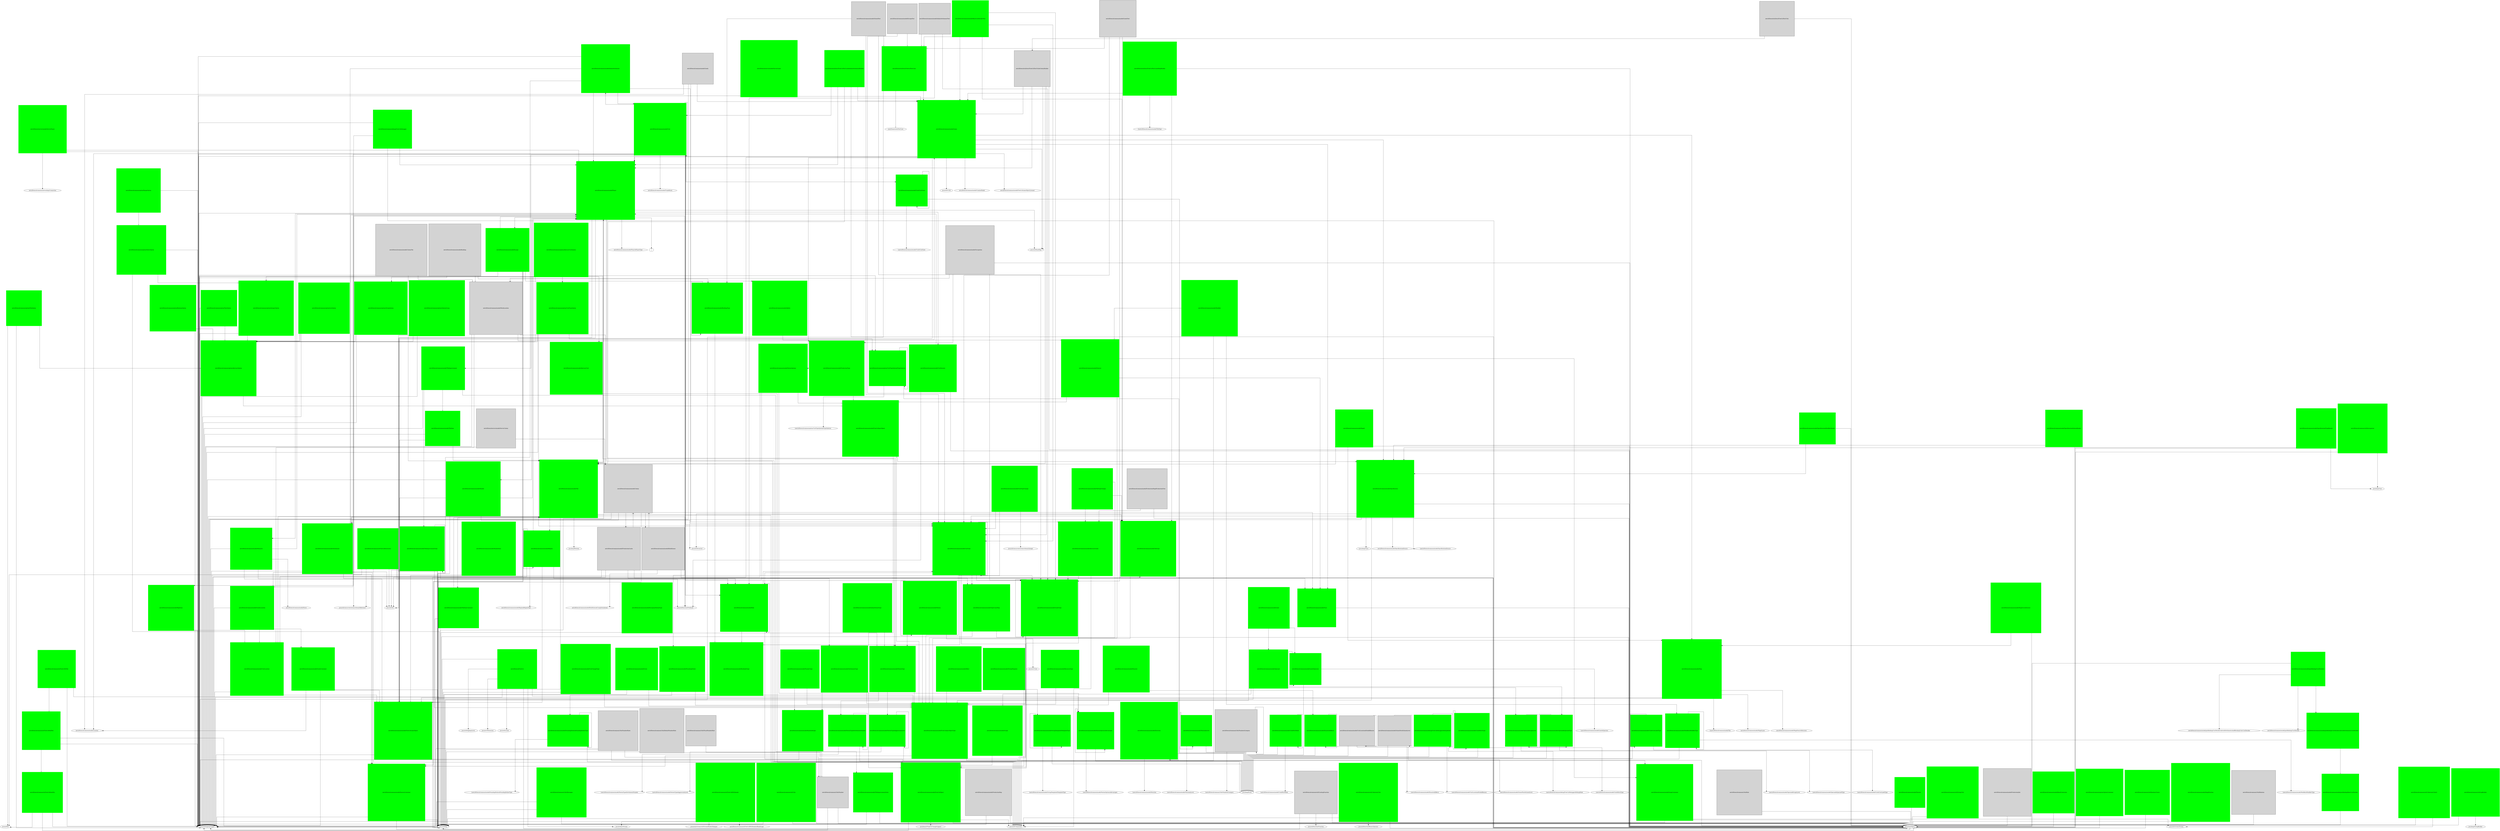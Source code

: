digraph ClassDiagram{ 
graph [splines=ortho, width =0.1, height=0.1]

 "net/sf/freecol/common/model/TypeCountMap" -> "java/lang/Object"[arrowhead = onormal];
"net/sf/freecol/common/model/IndianSettlement" -> "net/sf/freecol/common/model/Settlement"[arrowhead = onormal];
"net/sf/freecol/util/test/FreeColTestUtils$ColonyBuilder" -> "java/lang/Object"[arrowhead = onormal];
"net/sf/freecol/common/model/Building" -> "net/sf/freecol/common/model/WorkLocation"[arrowhead = onormal];
"net/sf/freecol/common/model/FreeColGameObject" -> "net/sf/freecol/common/model/FreeColObject"[arrowhead = onormal];
"net/sf/freecol/common/util/CollectionUtils" -> "java/lang/Object"[arrowhead = onormal];
"net/sf/freecol/common/i18n/Messages" -> "java/lang/Object"[arrowhead = onormal];
"net/sf/freecol/common/i18n/Rule" -> "java/lang/Object"[arrowhead = onormal];
"net/sf/freecol/common/model/Direction" -> "java/lang/Enum"[arrowhead = onormal];
"net/sf/freecol/common/io/FreeColModFile" -> "net/sf/freecol/common/io/FreeColDataFile"[arrowhead = onormal];
"net/sf/freecol/common/model/NationOptions$Advantages" -> "java/lang/Enum"[arrowhead = onormal];
"net/sf/freecol/common/model/TileImprovementStyle" -> "java/lang/Object"[arrowhead = onormal];
"net/sf/freecol/common/model/WorkLocation" -> "net/sf/freecol/common/model/UnitLocation"[arrowhead = onormal];
"net/sf/freecol/common/model/Game" -> "net/sf/freecol/common/model/FreeColGameObject"[arrowhead = onormal];
"net/sf/freecol/common/option/FileOption" -> "net/sf/freecol/common/option/AbstractOption"[arrowhead = onormal];
"net/sf/freecol/common/model/Map$CircleIterator" -> "java/lang/Object"[arrowhead = onormal];
"net/sf/freecol/common/model/MarketData" -> "net/sf/freecol/common/model/FreeColGameObject"[arrowhead = onormal];
"net/sf/freecol/common/model/UnitTypeChange" -> "net/sf/freecol/common/model/FreeColSpecObjectType"[arrowhead = onormal];
"net/sf/freecol/common/option/IntegerOption" -> "net/sf/freecol/common/option/AbstractOption"[arrowhead = onormal];
"net/sf/freecol/common/model/Ability" -> "net/sf/freecol/common/model/Feature"[arrowhead = onormal];
"net/sf/freecol/common/model/pathfinding/CostDeciders" -> "java/lang/Object"[arrowhead = onormal];
"net/sf/freecol/common/model/Tension$Level" -> "java/lang/Enum"[arrowhead = onormal];
"net/sf/freecol/common/model/Scope" -> "net/sf/freecol/common/model/FreeColObject"[arrowhead = onormal];
"net/sf/freecol/common/model/Map" -> "net/sf/freecol/common/model/FreeColGameObject"[arrowhead = onormal];
"net/sf/freecol/common/model/FoundingFather" -> "net/sf/freecol/common/model/FreeColSpecObjectType"[arrowhead = onormal];
"net/sf/freecol/common/model/AbstractUnit" -> "net/sf/freecol/common/model/FreeColObject"[arrowhead = onormal];
"net/sf/freecol/common/model/ProductionMap" -> "java/lang/Object"[arrowhead = onormal];
"net/sf/freecol/common/model/Specification$ModifierReader" -> "java/lang/Object"[arrowhead = onormal];
"net/sf/freecol/common/model/TileItemContainer" -> "net/sf/freecol/common/model/FreeColGameObject"[arrowhead = onormal];
"net/sf/freecol/common/option/RangeOption" -> "net/sf/freecol/common/option/SelectOption"[arrowhead = onormal];
"net/sf/freecol/common/model/ProductionMap$ProductionTree" -> "java/lang/Object"[arrowhead = onormal];
"net/sf/freecol/common/model/Tension" -> "java/lang/Object"[arrowhead = onormal];
"net/sf/freecol/common/option/AbstractOption" -> "net/sf/freecol/common/model/FreeColSpecObject"[arrowhead = onormal];
"net/sf/freecol/common/option/AbstractUnitOption" -> "net/sf/freecol/common/option/AbstractOption"[arrowhead = onormal];
"net/sf/freecol/common/util/Introspector" -> "java/lang/Object"[arrowhead = onormal];
"net/sf/freecol/common/model/Event" -> "net/sf/freecol/common/model/FreeColSpecObjectType"[arrowhead = onormal];
"net/sf/freecol/common/model/Specification$TypeReader" -> "java/lang/Object"[arrowhead = onormal];
"net/sf/freecol/common/i18n/Number$Category" -> "java/lang/Enum"[arrowhead = onormal];
"net/sf/freecol/common/i18n/NumberRules" -> "java/lang/Object"[arrowhead = onormal];
"net/sf/freecol/common/model/ScopeContainer" -> "java/lang/Object"[arrowhead = onormal];
"net/sf/freecol/common/model/AbstractGoods" -> "net/sf/freecol/common/model/FreeColObject"[arrowhead = onormal];
"net/sf/freecol/common/model/Feature" -> "net/sf/freecol/common/model/FreeColSpecObject"[arrowhead = onormal];
"net/sf/freecol/common/model/TileImprovementType" -> "net/sf/freecol/common/model/FreeColSpecObjectType"[arrowhead = onormal];
"net/sf/freecol/common/util/StringUtils" -> "java/lang/Object"[arrowhead = onormal];
"net/sf/freecol/common/model/pathfinding/BaseCostDecider" -> "java/lang/Object"[arrowhead = onormal];
"net/sf/freecol/common/util/Utils" -> "java/lang/Object"[arrowhead = onormal];
"net/sf/freecol/common/model/IndianNationType" -> "net/sf/freecol/common/model/NationType"[arrowhead = onormal];
"net/sf/freecol/common/model/Unit$PortMode" -> "java/lang/Enum"[arrowhead = onormal];
"net/sf/freecol/common/model/ProductionInfo" -> "java/lang/Object"[arrowhead = onormal];
"net/sf/freecol/common/model/Disaster" -> "net/sf/freecol/common/model/FreeColSpecObjectType"[arrowhead = onormal];
"net/sf/freecol/common/option/ListOption" -> "net/sf/freecol/common/option/AbstractOption"[arrowhead = onormal];
"net/sf/freecol/common/model/NationType$SettlementNumber" -> "java/lang/Enum"[arrowhead = onormal];
"net/sf/freecol/common/model/BaseCostDeciderTest" -> "net/sf/freecol/util/test/FreeColTestCase"[arrowhead = onormal];
"net/sf/freecol/common/model/NationOptions" -> "net/sf/freecol/common/model/FreeColSpecObject"[arrowhead = onormal];
"net/sf/freecol/common/model/UnitChangeType" -> "net/sf/freecol/common/model/FreeColSpecObjectType"[arrowhead = onormal];
"net/sf/freecol/common/model/HighSeas" -> "net/sf/freecol/common/model/UnitLocation"[arrowhead = onormal];
"net/sf/freecol/common/model/GoodsType" -> "net/sf/freecol/common/model/FreeColSpecObjectType"[arrowhead = onormal];
"net/sf/freecol/common/model/Effect" -> "net/sf/freecol/common/model/FreeColSpecObjectType"[arrowhead = onormal];
"net/sf/freecol/common/model/ColonyTile" -> "net/sf/freecol/common/model/WorkLocation"[arrowhead = onormal];
"net/sf/freecol/util/test/FreeColTestCase$IndianSettlementBuilder" -> "java/lang/Object"[arrowhead = onormal];
"net/sf/freecol/common/option/TextOption" -> "net/sf/freecol/common/option/AbstractOption"[arrowhead = onormal];
"net/sf/freecol/common/util/CachingFunction" -> "java/lang/Object"[arrowhead = onormal];
"net/sf/freecol/common/model/StringTemplate" -> "net/sf/freecol/common/model/FreeColObject"[arrowhead = onormal];
"net/sf/freecol/common/model/Nation" -> "net/sf/freecol/common/model/FreeColSpecObjectType"[arrowhead = onormal];
"net/sf/freecol/common/model/EuropeanNationType" -> "net/sf/freecol/common/model/NationType"[arrowhead = onormal];
"net/sf/freecol/common/model/BuildingType" -> "net/sf/freecol/common/model/BuildableType"[arrowhead = onormal];
"net/sf/freecol/common/model/FreeColSpecObject" -> "net/sf/freecol/common/model/FreeColObject"[arrowhead = onormal];
"net/sf/freecol/common/model/ResourceType" -> "net/sf/freecol/common/model/FreeColSpecObjectType"[arrowhead = onormal];
"net/sf/freecol/common/model/FreeColSpecObjectType" -> "net/sf/freecol/common/model/FreeColSpecObject"[arrowhead = onormal];
"net/sf/freecol/common/model/Disaster$Effects" -> "java/lang/Enum"[arrowhead = onormal];
"net/sf/freecol/common/model/Specification$OptionReader" -> "java/lang/Object"[arrowhead = onormal];
"net/sf/freecol/util/test/FreeColTestUtils" -> "java/lang/Object"[arrowhead = onormal];
"net/sf/freecol/common/debug/FreeColDebugger" -> "java/lang/Object"[arrowhead = onormal];
"net/sf/freecol/common/model/Operand" -> "net/sf/freecol/common/model/Scope"[arrowhead = onormal];
"net/sf/freecol/common/model/FoundingFather$FoundingFatherType" -> "java/lang/Enum"[arrowhead = onormal];
"net/sf/freecol/common/model/Europe" -> "net/sf/freecol/common/model/UnitLocation"[arrowhead = onormal];
"net/sf/freecol/common/model/Player" -> "net/sf/freecol/common/model/FreeColGameObject"[arrowhead = onormal];
"net/sf/freecol/common/model/GoodsContainer" -> "net/sf/freecol/common/model/FreeColGameObject"[arrowhead = onormal];
"net/sf/freecol/common/model/BaseProduction" -> "java/lang/Object"[arrowhead = onormal];
"net/sf/freecol/server/model/ServerPlayer" -> "net/sf/freecol/common/model/Player"[arrowhead = onormal];
"net/sf/freecol/common/option/OptionGroup" -> "net/sf/freecol/common/option/AbstractOption"[arrowhead = onormal];
"net/sf/freecol/common/io/FreeColTcFile" -> "net/sf/freecol/common/io/FreeColModFile"[arrowhead = onormal];
"net/sf/freecol/common/model/Modifier" -> "net/sf/freecol/common/model/Feature"[arrowhead = onormal];
"net/sf/freecol/common/model/Region" -> "net/sf/freecol/common/model/FreeColGameObject"[arrowhead = onormal];
"net/sf/freecol/common/model/Goods" -> "net/sf/freecol/common/model/AbstractGoods"[arrowhead = onormal];
"net/sf/freecol/common/option/StringOption" -> "net/sf/freecol/common/option/AbstractOption"[arrowhead = onormal];
"net/sf/freecol/common/util/LogBuilder" -> "java/lang/Object"[arrowhead = onormal];
"net/sf/freecol/common/model/Specification" -> "java/lang/Object"[arrowhead = onormal];
"net/sf/freecol/common/model/Occupation" -> "java/lang/Object"[arrowhead = onormal];
"net/sf/freecol/common/model/Role" -> "net/sf/freecol/common/model/BuildableType"[arrowhead = onormal];
"net/sf/freecol/common/model/TileItem" -> "net/sf/freecol/common/model/FreeColGameObject"[arrowhead = onormal];
"net/sf/freecol/common/model/Colony" -> "net/sf/freecol/common/model/Settlement"[arrowhead = onormal];
"net/sf/freecol/common/model/Unit" -> "net/sf/freecol/common/model/GoodsLocation"[arrowhead = onormal];
"net/sf/freecol/common/option/OptionContainer" -> "java/lang/Object"[arrowhead = onormal];
"net/sf/freecol/common/model/RandomRange" -> "java/lang/Object"[arrowhead = onormal];
"net/sf/freecol/common/option/UnitTypeOption" -> "net/sf/freecol/common/option/AbstractOption"[arrowhead = onormal];
"net/sf/freecol/common/model/StringTemplate$TemplateType" -> "java/lang/Enum"[arrowhead = onormal];
"net/sf/freecol/common/model/Operand$ScopeLevel" -> "java/lang/Enum"[arrowhead = onormal];
"net/sf/freecol/common/model/NationType$AggressionLevel" -> "java/lang/Enum"[arrowhead = onormal];
"net/sf/freecol/common/model/EuropeTest" -> "net/sf/freecol/util/test/FreeColTestCase"[arrowhead = onormal];
"net/sf/freecol/util/test/FreeColTestCase" -> "junit/framework/TestCase"[arrowhead = onormal];
"net/sf/freecol/common/model/Turn" -> "java/lang/Object"[arrowhead = onormal];
"net/sf/freecol/common/model/SchoolTest" -> "net/sf/freecol/util/test/FreeColTestCase"[arrowhead = onormal];
"net/sf/freecol/common/model/TileImprovement" -> "net/sf/freecol/common/model/TileItem"[arrowhead = onormal];
"net/sf/freecol/common/model/SettlementType" -> "net/sf/freecol/common/model/FreeColSpecObjectType"[arrowhead = onormal];
"net/sf/freecol/common/model/Operand$OperandType" -> "java/lang/Enum"[arrowhead = onormal];
"net/sf/freecol/common/model/Market" -> "net/sf/freecol/common/model/FreeColGameObject"[arrowhead = onormal];
"net/sf/freecol/common/model/TileType" -> "net/sf/freecol/common/model/FreeColSpecObjectType"[arrowhead = onormal];
"net/sf/freecol/common/model/Limit" -> "net/sf/freecol/common/model/FreeColSpecObjectType"[arrowhead = onormal];
"net/sf/freecol/common/model/UnitType" -> "net/sf/freecol/common/model/BuildableType"[arrowhead = onormal];
"net/sf/freecol/common/io/FreeColDataFile" -> "java/lang/Object"[arrowhead = onormal];
"net/sf/freecol/server/model/ServerColony" -> "net/sf/freecol/common/model/Colony"[arrowhead = onormal];
"net/sf/freecol/common/model/BuildQueue" -> "java/lang/Object"[arrowhead = onormal];
"net/sf/freecol/common/option/BooleanOption" -> "net/sf/freecol/common/option/AbstractOption"[arrowhead = onormal];
"net/sf/freecol/common/i18n/DefaultNumberRule" -> "net/sf/freecol/common/i18n/Number"[arrowhead = onormal];
"net/sf/freecol/common/util/RandomChoice" -> "java/lang/Object"[arrowhead = onormal];
"net/sf/freecol/common/model/UnitLocation$NoAddReason" -> "java/lang/Enum"[arrowhead = onormal];
"net/sf/freecol/common/model/ProductionType" -> "net/sf/freecol/common/model/FreeColSpecObject"[arrowhead = onormal];
"net/sf/freecol/common/model/Settlement" -> "net/sf/freecol/common/model/GoodsLocation"[arrowhead = onormal];
"net/sf/freecol/common/option/SelectOption" -> "net/sf/freecol/common/option/IntegerOption"[arrowhead = onormal];
"net/sf/freecol/common/model/Modifier$ModifierType" -> "java/lang/Enum"[arrowhead = onormal];
"net/sf/freecol/common/model/BuildableType" -> "net/sf/freecol/common/model/FreeColSpecObjectType"[arrowhead = onormal];
"net/sf/freecol/common/model/IndianSettlementTest" -> "net/sf/freecol/util/test/FreeColTestCase"[arrowhead = onormal];
"net/sf/freecol/server/model/ServerGame" -> "net/sf/freecol/common/model/Game"[arrowhead = onormal];
"net/sf/freecol/FreeCol" -> "java/lang/Object"[arrowhead = onormal];
"net/sf/freecol/common/model/Tile" -> "net/sf/freecol/common/model/UnitLocation"[arrowhead = onormal];
"net/sf/freecol/common/model/UnitLocation" -> "net/sf/freecol/common/model/FreeColGameObject"[arrowhead = onormal];
"net/sf/freecol/common/model/Map$Position" -> "java/lang/Object"[arrowhead = onormal];
"net/sf/freecol/common/model/FeatureContainer" -> "java/lang/Object"[arrowhead = onormal];
"net/sf/freecol/common/model/GoodsLocation" -> "net/sf/freecol/common/model/UnitLocation"[arrowhead = onormal];
"net/sf/freecol/common/option/UnitTypeOption$TypeSelector" -> "java/lang/Enum"[arrowhead = onormal];
"net/sf/freecol/common/model/FreeColObject" -> "java/lang/Object"[arrowhead = onormal];
"net/sf/freecol/common/model/SchoolTest$SchoolLevel" -> "java/lang/Enum"[arrowhead = onormal];
"net/sf/freecol/common/io/FreeColDirectories" -> "java/lang/Object"[arrowhead = onormal];
"net/sf/freecol/common/i18n/Relation" -> "java/lang/Object"[arrowhead = onormal];
"net/sf/freecol/common/model/Monarch" -> "net/sf/freecol/common/model/FreeColGameObject"[arrowhead = onormal];
"net/sf/freecol/common/model/pathfinding/CostDeciders$AvoidSettlementsCostDecider" -> "net/sf/freecol/common/model/pathfinding/BaseCostDecider"[arrowhead = onormal];
"net/sf/freecol/common/model/PlunderType" -> "net/sf/freecol/common/model/FreeColSpecObjectType"[arrowhead = onormal];
"net/sf/freecol/common/model/UnitIterator" -> "java/lang/Object"[arrowhead = onormal];
"net/sf/freecol/common/i18n/Number" -> "java/lang/Object"[arrowhead = onormal];
"net/sf/freecol/util/test/FreeColTestCase$MapBuilder" -> "java/lang/Object"[arrowhead = onormal];
"net/sf/freecol/common/i18n/PluralNumberRule" -> "net/sf/freecol/common/i18n/Number"[arrowhead = onormal];
"net/sf/freecol/common/model/TileTypeChange" -> "net/sf/freecol/common/model/FreeColSpecObjectType"[arrowhead = onormal];
"net/sf/freecol/common/model/Unit$UnitState" -> "java/lang/Enum"[arrowhead = onormal];
"net/sf/freecol/common/debug/FreeColDebugger$DebugMode" -> "java/lang/Enum"[arrowhead = onormal];
"net/sf/freecol/common/model/Unit$MoveType" -> "java/lang/Enum"[arrowhead = onormal];
"net/sf/freecol/common/model/Unit$UnitLabelType" -> "java/lang/Enum"[arrowhead = onormal];
"net/sf/freecol/common/model/NationType" -> "net/sf/freecol/common/model/FreeColSpecObjectType"[arrowhead = onormal];
"net/sf/freecol/common/model/Map$1" -> "java/lang/Object"[arrowhead = onormal];
"net/sf/freecol/common/model/ProductionCache" -> "java/lang/Object"[arrowhead = onormal];
"net/sf/freecol/common/model/GoodsTest" -> "net/sf/freecol/util/test/FreeColTestCase"[arrowhead = onormal];
"net/sf/freecol/common/io/FreeColXMLReader" -> "javax/xml/stream/util/StreamReaderDelegate"[arrowhead = onormal];
"net/sf/freecol/common/util/CollectionUtils$2" -> "java/lang/Object"[arrowhead = onormal];
"net/sf/freecol/common/model/Limit$Operator" -> "java/lang/Enum"[arrowhead = onormal];
"net/sf/freecol/common/model/TypeCountMap" -> "java/util/Map"[arrowhead = diamond];
"net/sf/freecol/common/model/IndianSettlement" -> "java/util/logging/Logger"[arrowhead = diamond];
"net/sf/freecol/common/model/IndianSettlement" -> "net/sf/freecol/common/model/UnitType"[arrowhead = diamond];
"net/sf/freecol/common/model/IndianSettlement" -> "java/util/Map"[arrowhead = diamond];
"net/sf/freecol/common/model/IndianSettlement" -> "net/sf/freecol/common/model/Unit"[arrowhead = diamond];
"net/sf/freecol/common/model/IndianSettlement" -> "net/sf/freecol/common/model/Player"[arrowhead = diamond];
"net/sf/freecol/util/test/FreeColTestUtils$ColonyBuilder" -> "net/sf/freecol/common/model/UnitType"[arrowhead = diamond];
"net/sf/freecol/util/test/FreeColTestUtils$ColonyBuilder" -> "net/sf/freecol/common/model/Game"[arrowhead = diamond];
"net/sf/freecol/util/test/FreeColTestUtils$ColonyBuilder" -> "java/util/HashMap"[arrowhead = diamond];
"net/sf/freecol/util/test/FreeColTestUtils$ColonyBuilder" -> "net/sf/freecol/common/model/Player"[arrowhead = diamond];
"net/sf/freecol/util/test/FreeColTestUtils$ColonyBuilder" -> "net/sf/freecol/common/model/Tile"[arrowhead = diamond];
"net/sf/freecol/common/model/Building" -> "java/util/logging/Logger"[arrowhead = diamond];
"net/sf/freecol/common/model/Building" -> "net/sf/freecol/common/model/BuildingType"[arrowhead = diamond];
"net/sf/freecol/common/model/FreeColGameObject" -> "java/util/logging/Logger"[arrowhead = diamond];
"net/sf/freecol/common/model/FreeColGameObject" -> "net/sf/freecol/common/model/Game"[arrowhead = diamond];
"net/sf/freecol/common/util/CollectionUtils" -> "java/util/function/BinaryOperator"[arrowhead = diamond];
"net/sf/freecol/common/util/CollectionUtils" -> "java/util/Comparator"[arrowhead = diamond];
"net/sf/freecol/common/i18n/Messages" -> "java/util/logging/Logger"[arrowhead = diamond];
"net/sf/freecol/common/i18n/Messages" -> "java/util/Map"[arrowhead = diamond];
"net/sf/freecol/common/model/Direction" -> "net/sf/freecol/common/model/Direction"[arrowhead = diamond];
"net/sf/freecol/common/model/Direction" -> "Lnet/sf/freecol/common/model/Direction"[arrowhead = diamond];
"net/sf/freecol/common/io/FreeColModFile" -> "java/util/logging/Logger"[arrowhead = diamond];
"net/sf/freecol/common/io/FreeColModFile" -> "java/util/Map"[arrowhead = diamond];
"net/sf/freecol/common/model/NationOptions$Advantages" -> "net/sf/freecol/common/model/NationOptions$Advantages"[arrowhead = diamond];
"net/sf/freecol/common/model/NationOptions$Advantages" -> "Lnet/sf/freecol/common/model/NationOptions$Advantages"[arrowhead = diamond];
"net/sf/freecol/common/model/TileImprovementStyle" -> "java/util/Map"[arrowhead = diamond];
"net/sf/freecol/common/model/WorkLocation" -> "java/util/logging/Logger"[arrowhead = diamond];
"net/sf/freecol/common/model/WorkLocation" -> "net/sf/freecol/common/model/Colony"[arrowhead = diamond];
"net/sf/freecol/common/model/WorkLocation" -> "net/sf/freecol/common/model/ProductionType"[arrowhead = diamond];
"net/sf/freecol/common/model/Game" -> "java/util/logging/Logger"[arrowhead = diamond];
"net/sf/freecol/common/model/Game" -> "java/util/Map"[arrowhead = diamond];
"net/sf/freecol/common/model/Game" -> "net/sf/freecol/common/model/Specification"[arrowhead = diamond];
"net/sf/freecol/common/model/Game" -> "java/util/UUID"[arrowhead = diamond];
"net/sf/freecol/common/model/Game" -> "net/sf/freecol/common/model/Player"[arrowhead = diamond];
"net/sf/freecol/common/model/Game" -> "net/sf/freecol/common/model/Map"[arrowhead = diamond];
"net/sf/freecol/common/model/Game" -> "net/sf/freecol/common/model/NationOptions"[arrowhead = diamond];
"net/sf/freecol/common/model/Game" -> "net/sf/freecol/common/model/Turn"[arrowhead = diamond];
"net/sf/freecol/common/model/Game" -> "java/util/HashMap"[arrowhead = diamond];
"net/sf/freecol/common/model/Game" -> "net/sf/freecol/common/model/CombatModel"[arrowhead = diamond];
"net/sf/freecol/common/model/Game" -> "net/sf/freecol/common/model/FreeColGameObjectListener"[arrowhead = diamond];
"net/sf/freecol/common/option/FileOption" -> "java/util/logging/Logger"[arrowhead = diamond];
"net/sf/freecol/common/option/FileOption" -> "java/io/File"[arrowhead = diamond];
"net/sf/freecol/common/model/Map$CircleIterator" -> "net/sf/freecol/common/model/Map"[arrowhead = diamond];
"net/sf/freecol/common/model/MarketData" -> "java/util/logging/Logger"[arrowhead = diamond];
"net/sf/freecol/common/model/MarketData" -> "net/sf/freecol/common/model/GoodsType"[arrowhead = diamond];
"net/sf/freecol/common/model/UnitTypeChange" -> "net/sf/freecol/common/model/UnitType"[arrowhead = diamond];
"net/sf/freecol/common/model/UnitTypeChange" -> "java/util/concurrent/atomic/AtomicInteger"[arrowhead = diamond];
"net/sf/freecol/common/option/IntegerOption" -> "java/util/logging/Logger"[arrowhead = diamond];
"net/sf/freecol/common/model/pathfinding/CostDeciders" -> "net/sf/freecol/common/model/pathfinding/CostDecider"[arrowhead = diamond];
"net/sf/freecol/common/model/pathfinding/CostDeciders" -> "net/sf/freecol/common/model/pathfinding/CostDeciders$AvoidSettlementsCostDecider"[arrowhead = diamond];
"net/sf/freecol/common/model/pathfinding/CostDeciders" -> "net/sf/freecol/common/model/pathfinding/CostDeciders$AvoidSettlementsAndBlockingUnitsCostDecider"[arrowhead = diamond];
"net/sf/freecol/common/model/Tension$Level" -> "net/sf/freecol/common/model/Tension$Level"[arrowhead = diamond];
"net/sf/freecol/common/model/Tension$Level" -> "Lnet/sf/freecol/common/model/Tension$Level"[arrowhead = diamond];
"net/sf/freecol/common/model/Map" -> "java/util/logging/Logger"[arrowhead = diamond];
"net/sf/freecol/common/model/Map" -> "[Lnet/sf/freecol/common/model/Tile"[arrowhead = diamond];
"net/sf/freecol/common/model/Map" -> "net/sf/freecol/common/model/Map$Layer"[arrowhead = diamond];
"net/sf/freecol/common/model/Map" -> "net/sf/freecol/common/model/Map$SearchHeuristic"[arrowhead = diamond];
"net/sf/freecol/common/model/FoundingFather" -> "net/sf/freecol/common/model/FoundingFather$FoundingFatherType"[arrowhead = diamond];
"net/sf/freecol/common/model/ProductionMap" -> "java/util/Map"[arrowhead = diamond];
"net/sf/freecol/common/model/Specification$ModifierReader" -> "net/sf/freecol/common/model/Specification"[arrowhead = diamond];
"net/sf/freecol/common/model/TileItemContainer" -> "java/util/logging/Logger"[arrowhead = diamond];
"net/sf/freecol/common/model/TileItemContainer" -> "net/sf/freecol/common/model/Tile"[arrowhead = diamond];
"net/sf/freecol/common/option/RangeOption" -> "java/util/logging/Logger"[arrowhead = diamond];
"net/sf/freecol/common/model/ProductionMap$ProductionTree" -> "net/sf/freecol/common/model/AbstractGoods"[arrowhead = diamond];
"net/sf/freecol/common/option/AbstractOption" -> "java/util/logging/Logger"[arrowhead = diamond];
"net/sf/freecol/common/option/AbstractUnitOption" -> "java/util/logging/Logger"[arrowhead = diamond];
"net/sf/freecol/common/option/AbstractUnitOption" -> "net/sf/freecol/common/option/UnitTypeOption$TypeSelector"[arrowhead = diamond];
"net/sf/freecol/common/option/AbstractUnitOption" -> "net/sf/freecol/common/model/AbstractUnit"[arrowhead = diamond];
"net/sf/freecol/common/option/AbstractUnitOption" -> "net/sf/freecol/common/option/UnitTypeOption"[arrowhead = diamond];
"net/sf/freecol/common/option/AbstractUnitOption" -> "net/sf/freecol/common/option/StringOption"[arrowhead = diamond];
"net/sf/freecol/common/option/AbstractUnitOption" -> "net/sf/freecol/common/option/IntegerOption"[arrowhead = diamond];
"net/sf/freecol/common/option/AbstractUnitOption" -> "net/sf/freecol/common/model/NationType"[arrowhead = diamond];
"net/sf/freecol/common/util/Introspector" -> "java/lang/Class"[arrowhead = diamond];
"net/sf/freecol/common/model/Event" -> "java/util/Map"[arrowhead = diamond];
"net/sf/freecol/common/model/Specification$TypeReader" -> "java/lang/Class"[arrowhead = diamond];
"net/sf/freecol/common/model/Specification$TypeReader" -> "net/sf/freecol/common/model/Specification"[arrowhead = diamond];
"net/sf/freecol/common/i18n/Number$Category" -> "net/sf/freecol/common/i18n/Number$Category"[arrowhead = diamond];
"net/sf/freecol/common/i18n/Number$Category" -> "Lnet/sf/freecol/common/i18n/Number$Category"[arrowhead = diamond];
"net/sf/freecol/common/i18n/NumberRules" -> "java/util/logging/Logger"[arrowhead = diamond];
"net/sf/freecol/common/i18n/NumberRules" -> "net/sf/freecol/common/i18n/Number"[arrowhead = diamond];
"net/sf/freecol/common/i18n/NumberRules" -> "java/util/Map"[arrowhead = diamond];
"net/sf/freecol/common/model/ScopeContainer" -> "java/util/stream/Stream"[arrowhead = diamond];
"net/sf/freecol/common/model/ScopeContainer" -> "java/util/Comparator"[arrowhead = diamond];
"net/sf/freecol/common/model/AbstractGoods" -> "java/util/Comparator"[arrowhead = diamond];
"net/sf/freecol/common/model/AbstractGoods" -> "net/sf/freecol/common/model/GoodsType"[arrowhead = diamond];
"net/sf/freecol/common/model/Feature" -> "net/sf/freecol/common/model/FreeColObject"[arrowhead = diamond];
"net/sf/freecol/common/model/Feature" -> "net/sf/freecol/common/model/Turn"[arrowhead = diamond];
"net/sf/freecol/common/model/Feature" -> "net/sf/freecol/common/model/ScopeContainer"[arrowhead = diamond];
"net/sf/freecol/common/model/TileImprovementType" -> "net/sf/freecol/common/model/TileImprovementType"[arrowhead = diamond];
"net/sf/freecol/common/model/TileImprovementType" -> "net/sf/freecol/common/model/Role"[arrowhead = diamond];
"net/sf/freecol/common/model/TileImprovementType" -> "java/util/Set"[arrowhead = diamond];
"net/sf/freecol/common/model/TileImprovementType" -> "java/util/Map"[arrowhead = diamond];
"net/sf/freecol/common/util/Utils" -> "java/util/logging/Logger"[arrowhead = diamond];
"net/sf/freecol/common/model/Unit$PortMode" -> "net/sf/freecol/common/model/Unit$PortMode"[arrowhead = diamond];
"net/sf/freecol/common/model/Unit$PortMode" -> "Lnet/sf/freecol/common/model/Unit$PortMode"[arrowhead = diamond];
"net/sf/freecol/common/model/Disaster" -> "net/sf/freecol/common/model/Disaster$Effects"[arrowhead = diamond];
"net/sf/freecol/common/option/ListOption" -> "java/util/logging/Logger"[arrowhead = diamond];
"net/sf/freecol/common/option/ListOption" -> "net/sf/freecol/common/option/AbstractOption"[arrowhead = diamond];
"net/sf/freecol/common/model/NationType$SettlementNumber" -> "net/sf/freecol/common/model/NationType$SettlementNumber"[arrowhead = diamond];
"net/sf/freecol/common/model/NationType$SettlementNumber" -> "Lnet/sf/freecol/common/model/NationType$SettlementNumber"[arrowhead = diamond];
"net/sf/freecol/common/model/BaseCostDeciderTest" -> "net/sf/freecol/common/model/GoodsType"[arrowhead = diamond];
"net/sf/freecol/common/model/BaseCostDeciderTest" -> "net/sf/freecol/common/model/TileType"[arrowhead = diamond];
"net/sf/freecol/common/model/BaseCostDeciderTest" -> "net/sf/freecol/common/model/UnitType"[arrowhead = diamond];
"net/sf/freecol/common/model/BaseCostDeciderTest" -> "net/sf/freecol/common/model/Game"[arrowhead = diamond];
"net/sf/freecol/common/model/NationOptions" -> "java/util/logging/Logger"[arrowhead = diamond];
"net/sf/freecol/common/model/NationOptions" -> "net/sf/freecol/common/model/NationOptions$Advantages"[arrowhead = diamond];
"net/sf/freecol/common/model/NationOptions" -> "java/util/Map"[arrowhead = diamond];
"net/sf/freecol/common/model/UnitChangeType" -> "java/util/Map"[arrowhead = diamond];
"net/sf/freecol/common/model/HighSeas" -> "java/util/logging/Logger"[arrowhead = diamond];
"net/sf/freecol/common/model/GoodsType" -> "java/util/Comparator"[arrowhead = diamond];
"net/sf/freecol/common/model/GoodsType" -> "net/sf/freecol/common/model/GoodsType"[arrowhead = diamond];
"net/sf/freecol/common/model/ColonyTile" -> "java/util/logging/Logger"[arrowhead = diamond];
"net/sf/freecol/common/model/ColonyTile" -> "net/sf/freecol/common/model/Tile"[arrowhead = diamond];
"net/sf/freecol/util/test/FreeColTestCase$IndianSettlementBuilder" -> "net/sf/freecol/common/model/Game"[arrowhead = diamond];
"net/sf/freecol/util/test/FreeColTestCase$IndianSettlementBuilder" -> "net/sf/freecol/common/model/Player"[arrowhead = diamond];
"net/sf/freecol/util/test/FreeColTestCase$IndianSettlementBuilder" -> "net/sf/freecol/common/model/Tile"[arrowhead = diamond];
"net/sf/freecol/util/test/FreeColTestCase$IndianSettlementBuilder" -> "net/sf/freecol/common/model/Unit"[arrowhead = diamond];
"net/sf/freecol/common/option/TextOption" -> "java/util/logging/Logger"[arrowhead = diamond];
"net/sf/freecol/common/util/CachingFunction" -> "java/util/function/Function"[arrowhead = diamond];
"net/sf/freecol/common/util/CachingFunction" -> "java/util/Map"[arrowhead = diamond];
"net/sf/freecol/common/model/StringTemplate" -> "net/sf/freecol/common/model/StringTemplate$TemplateType"[arrowhead = diamond];
"net/sf/freecol/common/model/Nation" -> "java/awt/Color"[arrowhead = diamond];
"net/sf/freecol/common/model/Nation" -> "net/sf/freecol/common/model/NationType"[arrowhead = diamond];
"net/sf/freecol/common/model/Nation" -> "net/sf/freecol/common/model/Nation"[arrowhead = diamond];
"net/sf/freecol/common/model/EuropeanNationType" -> "java/util/Map"[arrowhead = diamond];
"net/sf/freecol/common/model/BuildingType" -> "net/sf/freecol/common/model/BuildingType"[arrowhead = diamond];
"net/sf/freecol/common/model/FreeColSpecObject" -> "net/sf/freecol/common/model/Specification"[arrowhead = diamond];
"net/sf/freecol/common/model/FreeColSpecObjectType" -> "net/sf/freecol/common/model/FeatureContainer"[arrowhead = diamond];
"net/sf/freecol/common/model/FreeColSpecObjectType" -> "net/sf/freecol/common/model/ScopeContainer"[arrowhead = diamond];
"net/sf/freecol/common/model/Disaster$Effects" -> "net/sf/freecol/common/model/Disaster$Effects"[arrowhead = diamond];
"net/sf/freecol/common/model/Disaster$Effects" -> "Lnet/sf/freecol/common/model/Disaster$Effects"[arrowhead = diamond];
"net/sf/freecol/common/model/Specification$OptionReader" -> "net/sf/freecol/common/model/Specification"[arrowhead = diamond];
"net/sf/freecol/util/test/FreeColTestUtils" -> "net/sf/freecol/util/test/FreeColTestUtils$ColonyBuilder"[arrowhead = diamond];
"net/sf/freecol/common/debug/FreeColDebugger" -> "java/util/logging/Logger"[arrowhead = diamond];
"net/sf/freecol/common/debug/FreeColDebugger" -> "net/sf/freecol/common/model/Player"[arrowhead = diamond];
"net/sf/freecol/common/debug/FreeColDebugger" -> "java/util/concurrent/atomic/AtomicReference"[arrowhead = diamond];
"net/sf/freecol/common/model/Operand" -> "java/util/logging/Logger"[arrowhead = diamond];
"net/sf/freecol/common/model/Operand" -> "net/sf/freecol/common/model/Operand$OperandType"[arrowhead = diamond];
"net/sf/freecol/common/model/Operand" -> "net/sf/freecol/common/model/Operand$ScopeLevel"[arrowhead = diamond];
"net/sf/freecol/common/model/FoundingFather$FoundingFatherType" -> "net/sf/freecol/common/model/FoundingFather$FoundingFatherType"[arrowhead = diamond];
"net/sf/freecol/common/model/FoundingFather$FoundingFatherType" -> "Lnet/sf/freecol/common/model/FoundingFather$FoundingFatherType"[arrowhead = diamond];
"net/sf/freecol/common/model/Europe" -> "java/util/logging/Logger"[arrowhead = diamond];
"net/sf/freecol/common/model/Europe" -> "net/sf/freecol/common/model/Ability"[arrowhead = diamond];
"net/sf/freecol/common/model/Europe" -> "java/util/Map"[arrowhead = diamond];
"net/sf/freecol/common/model/Europe" -> "net/sf/freecol/common/model/Player"[arrowhead = diamond];
"net/sf/freecol/common/model/Europe" -> "net/sf/freecol/common/model/FeatureContainer"[arrowhead = diamond];
"net/sf/freecol/common/model/Player" -> "java/util/logging/Logger"[arrowhead = diamond];
"net/sf/freecol/common/model/Player" -> "java/util/Comparator"[arrowhead = diamond];
"net/sf/freecol/common/model/Player" -> "net/sf/freecol/common/model/Player$PlayerType"[arrowhead = diamond];
"net/sf/freecol/common/model/Player" -> "net/sf/freecol/common/model/NationType"[arrowhead = diamond];
"net/sf/freecol/common/model/Player" -> "net/sf/freecol/common/model/Tile"[arrowhead = diamond];
"net/sf/freecol/common/model/Player" -> "net/sf/freecol/common/model/Market"[arrowhead = diamond];
"net/sf/freecol/common/model/Player" -> "net/sf/freecol/common/model/Europe"[arrowhead = diamond];
"net/sf/freecol/common/model/Player" -> "net/sf/freecol/common/model/Monarch"[arrowhead = diamond];
"net/sf/freecol/common/model/Player" -> "java/util/Set"[arrowhead = diamond];
"net/sf/freecol/common/model/Player" -> "net/sf/freecol/common/model/FoundingFather"[arrowhead = diamond];
"net/sf/freecol/common/model/Player" -> "java/util/Map"[arrowhead = diamond];
"net/sf/freecol/common/model/Player" -> "java/util/HashMap"[arrowhead = diamond];
"net/sf/freecol/common/model/Player" -> "["[arrowhead = diamond];
"net/sf/freecol/common/model/Player" -> "net/sf/freecol/common/model/FeatureContainer"[arrowhead = diamond];
"net/sf/freecol/common/model/Player" -> "net/sf/freecol/common/model/UnitIterator"[arrowhead = diamond];
"net/sf/freecol/common/model/Player" -> "net/sf/freecol/common/model/HighSeas"[arrowhead = diamond];
"net/sf/freecol/common/model/GoodsContainer" -> "java/util/logging/Logger"[arrowhead = diamond];
"net/sf/freecol/common/model/GoodsContainer" -> "java/util/Map"[arrowhead = diamond];
"net/sf/freecol/common/model/GoodsContainer" -> "net/sf/freecol/common/model/Location"[arrowhead = diamond];
"net/sf/freecol/server/model/ServerPlayer" -> "java/util/logging/Logger"[arrowhead = diamond];
"net/sf/freecol/server/model/ServerPlayer" -> "net/sf/freecol/common/networking/Connection"[arrowhead = diamond];
"net/sf/freecol/common/option/OptionGroup" -> "java/util/logging/Logger"[arrowhead = diamond];
"net/sf/freecol/common/option/OptionGroup" -> "java/util/Map"[arrowhead = diamond];
"net/sf/freecol/common/io/FreeColTcFile" -> "java/util/logging/Logger"[arrowhead = diamond];
"net/sf/freecol/common/io/FreeColTcFile" -> "java/util/Map"[arrowhead = diamond];
"net/sf/freecol/common/model/Modifier" -> "java/util/Comparator"[arrowhead = diamond];
"net/sf/freecol/common/model/Modifier" -> "net/sf/freecol/common/model/Modifier$ModifierType"[arrowhead = diamond];
"net/sf/freecol/common/model/Region" -> "java/util/logging/Logger"[arrowhead = diamond];
"net/sf/freecol/common/model/Region" -> "net/sf/freecol/common/model/Region$RegionType"[arrowhead = diamond];
"net/sf/freecol/common/model/Region" -> "net/sf/freecol/common/model/Region"[arrowhead = diamond];
"net/sf/freecol/common/model/Region" -> "net/sf/freecol/common/model/Turn"[arrowhead = diamond];
"net/sf/freecol/common/model/Region" -> "net/sf/freecol/common/model/Player"[arrowhead = diamond];
"net/sf/freecol/common/model/Goods" -> "java/util/logging/Logger"[arrowhead = diamond];
"net/sf/freecol/common/model/Goods" -> "net/sf/freecol/common/model/Game"[arrowhead = diamond];
"net/sf/freecol/common/model/Goods" -> "net/sf/freecol/common/model/Location"[arrowhead = diamond];
"net/sf/freecol/common/option/StringOption" -> "java/util/logging/Logger"[arrowhead = diamond];
"net/sf/freecol/common/util/LogBuilder" -> "java/lang/StringBuilder"[arrowhead = diamond];
"net/sf/freecol/common/model/Specification" -> "java/util/logging/Logger"[arrowhead = diamond];
"net/sf/freecol/common/model/Specification" -> "Ljava/lang/Class"[arrowhead = diamond];
"net/sf/freecol/common/model/Specification" -> "net/sf/freecol/common/model/Specification$Source"[arrowhead = diamond];
"net/sf/freecol/common/model/Specification" -> "Lnet/sf/freecol/common/model/Specification$Source"[arrowhead = diamond];
"net/sf/freecol/common/model/Specification" -> "java/util/Map"[arrowhead = diamond];
"net/sf/freecol/common/model/Specification" -> "java/util/ArrayList"[arrowhead = diamond];
"net/sf/freecol/common/model/Specification" -> "net/sf/freecol/common/model/UnitType"[arrowhead = diamond];
"net/sf/freecol/common/model/Occupation" -> "net/sf/freecol/common/model/WorkLocation"[arrowhead = diamond];
"net/sf/freecol/common/model/Occupation" -> "net/sf/freecol/common/model/ProductionType"[arrowhead = diamond];
"net/sf/freecol/common/model/Occupation" -> "net/sf/freecol/common/model/GoodsType"[arrowhead = diamond];
"net/sf/freecol/common/model/Role" -> "java/util/Comparator"[arrowhead = diamond];
"net/sf/freecol/common/model/Role" -> "net/sf/freecol/common/model/Role"[arrowhead = diamond];
"net/sf/freecol/common/model/Role" -> "net/sf/freecol/common/model/UnitType"[arrowhead = diamond];
"net/sf/freecol/common/model/TileItem" -> "java/util/logging/Logger"[arrowhead = diamond];
"net/sf/freecol/common/model/TileItem" -> "net/sf/freecol/common/model/Tile"[arrowhead = diamond];
"net/sf/freecol/common/model/Colony" -> "java/util/logging/Logger"[arrowhead = diamond];
"net/sf/freecol/common/model/Colony" -> "java/util/Map"[arrowhead = diamond];
"net/sf/freecol/common/model/Colony" -> "net/sf/freecol/common/model/Turn"[arrowhead = diamond];
"net/sf/freecol/common/model/Colony" -> "net/sf/freecol/common/model/BuildQueue"[arrowhead = diamond];
"net/sf/freecol/common/model/Colony" -> "net/sf/freecol/common/model/ProductionCache"[arrowhead = diamond];
"net/sf/freecol/common/model/Unit" -> "java/util/logging/Logger"[arrowhead = diamond];
"net/sf/freecol/common/model/Unit" -> "java/util/Comparator"[arrowhead = diamond];
"net/sf/freecol/common/model/Unit" -> "java/util/function/Predicate"[arrowhead = diamond];
"net/sf/freecol/common/model/Unit" -> "net/sf/freecol/common/model/Player"[arrowhead = diamond];
"net/sf/freecol/common/model/Unit" -> "net/sf/freecol/common/model/UnitType"[arrowhead = diamond];
"net/sf/freecol/common/model/Unit" -> "net/sf/freecol/common/model/Unit$UnitState"[arrowhead = diamond];
"net/sf/freecol/common/model/Unit" -> "net/sf/freecol/common/model/Role"[arrowhead = diamond];
"net/sf/freecol/common/model/Unit" -> "net/sf/freecol/common/model/Location"[arrowhead = diamond];
"net/sf/freecol/common/model/Unit" -> "net/sf/freecol/common/model/GoodsType"[arrowhead = diamond];
"net/sf/freecol/common/model/Unit" -> "net/sf/freecol/common/model/TileImprovement"[arrowhead = diamond];
"net/sf/freecol/common/model/Unit" -> "net/sf/freecol/common/model/Unit"[arrowhead = diamond];
"net/sf/freecol/common/model/Unit" -> "net/sf/freecol/common/model/IndianSettlement"[arrowhead = diamond];
"net/sf/freecol/common/model/Unit" -> "net/sf/freecol/common/model/TradeRoute"[arrowhead = diamond];
"net/sf/freecol/common/model/RandomRange" -> "java/util/logging/Logger"[arrowhead = diamond];
"net/sf/freecol/common/option/UnitTypeOption" -> "java/util/logging/Logger"[arrowhead = diamond];
"net/sf/freecol/common/option/UnitTypeOption" -> "net/sf/freecol/common/model/UnitType"[arrowhead = diamond];
"net/sf/freecol/common/option/UnitTypeOption" -> "net/sf/freecol/common/option/UnitTypeOption$TypeSelector"[arrowhead = diamond];
"net/sf/freecol/common/model/StringTemplate$TemplateType" -> "net/sf/freecol/common/model/StringTemplate$TemplateType"[arrowhead = diamond];
"net/sf/freecol/common/model/StringTemplate$TemplateType" -> "Lnet/sf/freecol/common/model/StringTemplate$TemplateType"[arrowhead = diamond];
"net/sf/freecol/common/model/Operand$ScopeLevel" -> "net/sf/freecol/common/model/Operand$ScopeLevel"[arrowhead = diamond];
"net/sf/freecol/common/model/Operand$ScopeLevel" -> "Lnet/sf/freecol/common/model/Operand$ScopeLevel"[arrowhead = diamond];
"net/sf/freecol/common/model/NationType$AggressionLevel" -> "net/sf/freecol/common/model/NationType$AggressionLevel"[arrowhead = diamond];
"net/sf/freecol/common/model/NationType$AggressionLevel" -> "Lnet/sf/freecol/common/model/NationType$AggressionLevel"[arrowhead = diamond];
"net/sf/freecol/common/model/EuropeTest" -> "net/sf/freecol/common/model/UnitType"[arrowhead = diamond];
"net/sf/freecol/util/test/FreeColTestCase" -> "java/util/Map"[arrowhead = diamond];
"net/sf/freecol/util/test/FreeColTestCase" -> "net/sf/freecol/common/model/Game"[arrowhead = diamond];
"net/sf/freecol/common/model/SchoolTest" -> "net/sf/freecol/common/model/BuildingType"[arrowhead = diamond];
"net/sf/freecol/common/model/SchoolTest" -> "net/sf/freecol/common/model/GoodsType"[arrowhead = diamond];
"net/sf/freecol/common/model/SchoolTest" -> "net/sf/freecol/common/model/UnitType"[arrowhead = diamond];
"net/sf/freecol/common/model/TileImprovement" -> "java/util/logging/Logger"[arrowhead = diamond];
"net/sf/freecol/common/model/TileImprovement" -> "net/sf/freecol/common/model/TileImprovementType"[arrowhead = diamond];
"net/sf/freecol/common/model/TileImprovement" -> "net/sf/freecol/common/model/TileImprovementStyle"[arrowhead = diamond];
"net/sf/freecol/common/model/SettlementType" -> "net/sf/freecol/common/model/RandomRange"[arrowhead = diamond];
"net/sf/freecol/common/model/Operand$OperandType" -> "net/sf/freecol/common/model/Operand$OperandType"[arrowhead = diamond];
"net/sf/freecol/common/model/Operand$OperandType" -> "Lnet/sf/freecol/common/model/Operand$OperandType"[arrowhead = diamond];
"net/sf/freecol/common/model/Market" -> "java/util/logging/Logger"[arrowhead = diamond];
"net/sf/freecol/common/model/Market" -> "java/util/Map"[arrowhead = diamond];
"net/sf/freecol/common/model/Market" -> "net/sf/freecol/common/model/Player"[arrowhead = diamond];
"net/sf/freecol/common/model/Market" -> "java/util/ArrayList"[arrowhead = diamond];
"net/sf/freecol/common/model/TileType" -> "net/sf/freecol/common/model/TileType"[arrowhead = diamond];
"net/sf/freecol/common/model/Limit" -> "net/sf/freecol/common/model/Limit$Operator"[arrowhead = diamond];
"net/sf/freecol/common/model/Limit" -> "net/sf/freecol/common/model/Operand"[arrowhead = diamond];
"net/sf/freecol/common/model/UnitType" -> "java/util/Comparator"[arrowhead = diamond];
"net/sf/freecol/common/model/UnitType" -> "net/sf/freecol/common/model/GoodsType"[arrowhead = diamond];
"net/sf/freecol/common/model/UnitType" -> "net/sf/freecol/common/model/UnitType"[arrowhead = diamond];
"net/sf/freecol/common/model/UnitType" -> "net/sf/freecol/common/model/Role"[arrowhead = diamond];
"net/sf/freecol/common/model/UnitType" -> "net/sf/freecol/common/model/TypeCountMap"[arrowhead = diamond];
"net/sf/freecol/common/io/FreeColDataFile" -> "java/util/logging/Logger"[arrowhead = diamond];
"net/sf/freecol/common/io/FreeColDataFile" -> "java/io/File"[arrowhead = diamond];
"net/sf/freecol/server/model/ServerColony" -> "java/util/logging/Logger"[arrowhead = diamond];
"net/sf/freecol/common/model/BuildQueue" -> "net/sf/freecol/common/model/BuildQueue$CompletionAction"[arrowhead = diamond];
"net/sf/freecol/common/model/BuildQueue" -> "net/sf/freecol/common/model/Colony"[arrowhead = diamond];
"net/sf/freecol/common/option/BooleanOption" -> "java/util/logging/Logger"[arrowhead = diamond];
"net/sf/freecol/common/i18n/DefaultNumberRule" -> "java/util/Map"[arrowhead = diamond];
"net/sf/freecol/common/model/UnitLocation$NoAddReason" -> "net/sf/freecol/common/model/UnitLocation$NoAddReason"[arrowhead = diamond];
"net/sf/freecol/common/model/UnitLocation$NoAddReason" -> "Lnet/sf/freecol/common/model/UnitLocation$NoAddReason"[arrowhead = diamond];
"net/sf/freecol/common/model/Settlement" -> "java/util/logging/Logger"[arrowhead = diamond];
"net/sf/freecol/common/model/Settlement" -> "net/sf/freecol/common/model/SettlementType"[arrowhead = diamond];
"net/sf/freecol/common/model/Settlement" -> "net/sf/freecol/common/model/Player"[arrowhead = diamond];
"net/sf/freecol/common/model/Settlement" -> "net/sf/freecol/common/model/Tile"[arrowhead = diamond];
"net/sf/freecol/common/model/Settlement" -> "java/util/Set"[arrowhead = diamond];
"net/sf/freecol/common/model/Settlement" -> "net/sf/freecol/common/model/FeatureContainer"[arrowhead = diamond];
"net/sf/freecol/common/option/SelectOption" -> "java/util/logging/Logger"[arrowhead = diamond];
"net/sf/freecol/common/option/SelectOption" -> "java/util/Map"[arrowhead = diamond];
"net/sf/freecol/common/model/Modifier$ModifierType" -> "net/sf/freecol/common/model/Modifier$ModifierType"[arrowhead = diamond];
"net/sf/freecol/common/model/Modifier$ModifierType" -> "Lnet/sf/freecol/common/model/Modifier$ModifierType"[arrowhead = diamond];
"net/sf/freecol/common/model/BuildableType" -> "java/util/Map"[arrowhead = diamond];
"net/sf/freecol/common/model/IndianSettlementTest" -> "net/sf/freecol/common/model/GoodsType"[arrowhead = diamond];
"net/sf/freecol/common/model/IndianSettlementTest" -> "net/sf/freecol/common/model/Role"[arrowhead = diamond];
"net/sf/freecol/server/model/ServerGame" -> "java/util/logging/Logger"[arrowhead = diamond];
"net/sf/freecol/FreeCol" -> "java/util/logging/Logger"[arrowhead = diamond];
"net/sf/freecol/FreeCol" -> "java/util/Locale"[arrowhead = diamond];
"net/sf/freecol/FreeCol" -> "net/sf/freecol/common/model/NationOptions$Advantages"[arrowhead = diamond];
"net/sf/freecol/FreeCol" -> "java/util/logging/Level"[arrowhead = diamond];
"net/sf/freecol/FreeCol" -> "java/awt/Dimension"[arrowhead = diamond];
"net/sf/freecol/FreeCol" -> "java/io/InputStream"[arrowhead = diamond];
"net/sf/freecol/FreeCol" -> "java/util/Map"[arrowhead = diamond];
"net/sf/freecol/common/model/Tile" -> "java/util/logging/Logger"[arrowhead = diamond];
"net/sf/freecol/common/model/Tile" -> "java/util/Comparator"[arrowhead = diamond];
"net/sf/freecol/common/model/Tile" -> "java/util/function/Predicate"[arrowhead = diamond];
"net/sf/freecol/common/model/Tile" -> "net/sf/freecol/common/model/TileType"[arrowhead = diamond];
"net/sf/freecol/common/model/Tile" -> "net/sf/freecol/common/model/Player"[arrowhead = diamond];
"net/sf/freecol/common/model/Tile" -> "net/sf/freecol/common/model/Settlement"[arrowhead = diamond];
"net/sf/freecol/common/model/Tile" -> "net/sf/freecol/common/model/TileItemContainer"[arrowhead = diamond];
"net/sf/freecol/common/model/Tile" -> "net/sf/freecol/common/model/Region"[arrowhead = diamond];
"net/sf/freecol/common/model/Tile" -> "java/lang/Boolean"[arrowhead = diamond];
"net/sf/freecol/common/model/Tile" -> "java/util/Map"[arrowhead = diamond];
"net/sf/freecol/common/model/UnitLocation" -> "java/util/logging/Logger"[arrowhead = diamond];
"net/sf/freecol/common/model/FeatureContainer" -> "java/util/logging/Logger"[arrowhead = diamond];
"net/sf/freecol/common/model/FeatureContainer" -> "java/util/Map"[arrowhead = diamond];
"net/sf/freecol/common/model/GoodsLocation" -> "java/util/logging/Logger"[arrowhead = diamond];
"net/sf/freecol/common/model/GoodsLocation" -> "net/sf/freecol/common/model/GoodsContainer"[arrowhead = diamond];
"net/sf/freecol/common/option/UnitTypeOption$TypeSelector" -> "net/sf/freecol/common/option/UnitTypeOption$TypeSelector"[arrowhead = diamond];
"net/sf/freecol/common/option/UnitTypeOption$TypeSelector" -> "Lnet/sf/freecol/common/option/UnitTypeOption$TypeSelector"[arrowhead = diamond];
"net/sf/freecol/common/model/FreeColObject" -> "java/util/logging/Logger"[arrowhead = diamond];
"net/sf/freecol/common/model/FreeColObject" -> "java/util/Comparator"[arrowhead = diamond];
"net/sf/freecol/common/model/FreeColObject" -> "java/beans/PropertyChangeSupport"[arrowhead = diamond];
"net/sf/freecol/common/model/SchoolTest$SchoolLevel" -> "net/sf/freecol/common/model/SchoolTest$SchoolLevel"[arrowhead = diamond];
"net/sf/freecol/common/model/SchoolTest$SchoolLevel" -> "Lnet/sf/freecol/common/model/SchoolTest$SchoolLevel"[arrowhead = diamond];
"net/sf/freecol/common/io/FreeColDirectories" -> "java/util/Comparator"[arrowhead = diamond];
"net/sf/freecol/common/io/FreeColDirectories" -> "java/util/function/Predicate"[arrowhead = diamond];
"net/sf/freecol/common/io/FreeColDirectories" -> "java/util/Set"[arrowhead = diamond];
"net/sf/freecol/common/io/FreeColDirectories" -> "java/io/File"[arrowhead = diamond];
"net/sf/freecol/common/io/FreeColDirectories" -> "java/util/concurrent/atomic/AtomicReference"[arrowhead = diamond];
"net/sf/freecol/common/model/Monarch" -> "java/util/logging/Logger"[arrowhead = diamond];
"net/sf/freecol/common/model/Monarch" -> "net/sf/freecol/common/model/Player"[arrowhead = diamond];
"net/sf/freecol/common/model/Monarch" -> "net/sf/freecol/common/model/Force"[arrowhead = diamond];
"net/sf/freecol/common/model/Monarch" -> "net/sf/freecol/common/model/Role"[arrowhead = diamond];
"net/sf/freecol/common/model/PlunderType" -> "net/sf/freecol/common/model/RandomRange"[arrowhead = diamond];
"net/sf/freecol/common/model/UnitIterator" -> "net/sf/freecol/common/model/Player"[arrowhead = diamond];
"net/sf/freecol/common/model/UnitIterator" -> "java/util/function/Predicate"[arrowhead = diamond];
"net/sf/freecol/common/i18n/Number" -> "java/util/logging/Logger"[arrowhead = diamond];
"net/sf/freecol/util/test/FreeColTestCase$MapBuilder" -> "net/sf/freecol/common/model/Game"[arrowhead = diamond];
"net/sf/freecol/util/test/FreeColTestCase$MapBuilder" -> "[Lnet/sf/freecol/common/model/TileType"[arrowhead = diamond];
"net/sf/freecol/util/test/FreeColTestCase$MapBuilder" -> "net/sf/freecol/common/model/TileType"[arrowhead = diamond];
"net/sf/freecol/common/model/TileTypeChange" -> "net/sf/freecol/common/model/TileType"[arrowhead = diamond];
"net/sf/freecol/common/model/TileTypeChange" -> "net/sf/freecol/common/model/AbstractGoods"[arrowhead = diamond];
"net/sf/freecol/common/model/Unit$UnitState" -> "net/sf/freecol/common/model/Unit$UnitState"[arrowhead = diamond];
"net/sf/freecol/common/model/Unit$UnitState" -> "Lnet/sf/freecol/common/model/Unit$UnitState"[arrowhead = diamond];
"net/sf/freecol/common/debug/FreeColDebugger$DebugMode" -> "net/sf/freecol/common/debug/FreeColDebugger$DebugMode"[arrowhead = diamond];
"net/sf/freecol/common/debug/FreeColDebugger$DebugMode" -> "Lnet/sf/freecol/common/debug/FreeColDebugger$DebugMode"[arrowhead = diamond];
"net/sf/freecol/common/model/Unit$MoveType" -> "net/sf/freecol/common/model/Unit$MoveType"[arrowhead = diamond];
"net/sf/freecol/common/model/Unit$MoveType" -> "Lnet/sf/freecol/common/model/Unit$MoveType"[arrowhead = diamond];
"net/sf/freecol/common/model/Unit$UnitLabelType" -> "net/sf/freecol/common/model/Unit$UnitLabelType"[arrowhead = diamond];
"net/sf/freecol/common/model/Unit$UnitLabelType" -> "Lnet/sf/freecol/common/model/Unit$UnitLabelType"[arrowhead = diamond];
"net/sf/freecol/common/model/NationType" -> "net/sf/freecol/common/model/NationType$SettlementNumber"[arrowhead = diamond];
"net/sf/freecol/common/model/NationType" -> "net/sf/freecol/common/model/NationType$AggressionLevel"[arrowhead = diamond];
"net/sf/freecol/common/model/Map$1" -> "net/sf/freecol/common/model/Tile"[arrowhead = diamond];
"net/sf/freecol/common/model/Map$1" -> "net/sf/freecol/common/model/Map"[arrowhead = diamond];
"net/sf/freecol/common/model/ProductionCache" -> "net/sf/freecol/common/model/Colony"[arrowhead = diamond];
"net/sf/freecol/common/model/ProductionCache" -> "net/sf/freecol/common/model/TypeCountMap"[arrowhead = diamond];
"net/sf/freecol/common/model/ProductionCache" -> "java/util/Map"[arrowhead = diamond];
"net/sf/freecol/common/model/ProductionCache" -> "java/util/Set"[arrowhead = diamond];
"net/sf/freecol/common/model/GoodsTest" -> "net/sf/freecol/common/model/GoodsType"[arrowhead = diamond];
"net/sf/freecol/common/model/GoodsTest" -> "net/sf/freecol/common/model/TileType"[arrowhead = diamond];
"net/sf/freecol/common/model/GoodsTest" -> "net/sf/freecol/common/model/UnitType"[arrowhead = diamond];
"net/sf/freecol/common/io/FreeColXMLReader" -> "java/util/logging/Logger"[arrowhead = diamond];
"net/sf/freecol/common/io/FreeColXMLReader" -> "java/util/Map"[arrowhead = diamond];
"net/sf/freecol/common/io/FreeColXMLReader" -> "java/io/InputStream"[arrowhead = diamond];
"net/sf/freecol/common/io/FreeColXMLReader" -> "net/sf/freecol/common/io/FreeColXMLReader$ReadScope"[arrowhead = diamond];
"net/sf/freecol/common/util/CollectionUtils$2" -> "java/util/stream/Stream"[arrowhead = diamond];
"net/sf/freecol/common/model/Limit$Operator" -> "net/sf/freecol/common/model/Limit$Operator"[arrowhead = diamond];
"net/sf/freecol/common/model/Limit$Operator" -> "Lnet/sf/freecol/common/model/Limit$Operator"[arrowhead = diamond];
"net/sf/freecol/common/model/TypeCountMap"[shape = box, style=filled,color=green, width=7.8896103896103895,height=7.8896103896103895];
"net/sf/freecol/common/model/IndianSettlement"[shape = box, style=filled,color=green, width=8.149350649350648,height=8.149350649350648];
"net/sf/freecol/util/test/FreeColTestUtils$ColonyBuilder"[shape = box, style=filled, width=6.038961038961039,height=6.038961038961039];
"net/sf/freecol/common/model/Building"[shape = box, style=filled, width=8.733766233766234,height=8.733766233766234];
"net/sf/freecol/common/model/FreeColGameObject"[shape = box, style=filled,color=green, width=9.675324675324674,height=9.675324675324674];
"net/sf/freecol/common/util/CollectionUtils"[shape = box, style=filled,color=green, width=9.870129870129869,height=9.870129870129869];
"net/sf/freecol/common/i18n/Messages"[shape = box, style=filled,color=green, width=8.344155844155843,height=8.344155844155843];
"net/sf/freecol/common/i18n/Rule"[shape = box, style=filled, width=7.564935064935065,height=7.564935064935065];
"net/sf/freecol/common/model/Direction"[shape = box, style=filled,color=green, width=9.61038961038961,height=9.61038961038961];
"net/sf/freecol/common/io/FreeColModFile"[shape = box, style=filled,color=green, width=6.428571428571429,height=6.428571428571429];
"net/sf/freecol/common/model/NationOptions$Advantages"[shape = box, style=filled,color=green, width=6.233766233766234,height=6.233766233766234];
"net/sf/freecol/common/model/TileImprovementStyle"[shape = box, style=filled,color=green, width=6.6558441558441555,height=6.6558441558441555];
"net/sf/freecol/common/model/WorkLocation"[shape = box, style=filled, width=8.831168831168831,height=8.831168831168831];
"net/sf/freecol/common/model/Game"[shape = box, style=filled,color=green, width=9.74025974025974,height=9.74025974025974];
"net/sf/freecol/common/option/FileOption"[shape = box, style=filled,color=green, width=5.941558441558442,height=5.941558441558442];
"net/sf/freecol/common/model/Map$CircleIterator"[shape = box, style=filled,color=green, width=8.441558441558442,height=8.441558441558442];
"net/sf/freecol/common/model/MarketData"[shape = box, style=filled,color=green, width=9.058441558441558,height=9.058441558441558];
"net/sf/freecol/common/model/UnitTypeChange"[shape = box, style=filled,color=green, width=7.694805194805195,height=7.694805194805195];
"net/sf/freecol/common/option/IntegerOption"[shape = box, style=filled,color=green, width=9.220779220779221,height=9.220779220779221];
"net/sf/freecol/common/model/Ability"[shape = box, style=filled,color=green, width=9.188311688311689,height=9.188311688311689];
"net/sf/freecol/common/model/pathfinding/CostDeciders"[shape = box, style=filled,color=green, width=5.746753246753247,height=5.746753246753247];
"net/sf/freecol/common/model/Tension$Level"[shape = box, style=filled,color=green, width=5.2272727272727275,height=5.2272727272727275];
"net/sf/freecol/common/model/Scope"[shape = box, style=filled,color=green, width=8.409090909090908,height=8.409090909090908];
"net/sf/freecol/common/model/Map"[shape = box, style=filled,color=green, width=9.967532467532468,height=9.967532467532468];
"net/sf/freecol/common/model/FoundingFather"[shape = box, style=filled,color=green, width=7.629870129870129,height=7.629870129870129];
"net/sf/freecol/common/model/AbstractUnit"[shape = box, style=filled,color=green, width=8.798701298701298,height=8.798701298701298];
"net/sf/freecol/common/model/ProductionMap"[shape = box, style=filled, width=7.792207792207792,height=7.792207792207792];
"net/sf/freecol/common/model/Specification$ModifierReader"[shape = box, style=filled,color=green, width=5.324675324675325,height=5.324675324675325];
"net/sf/freecol/common/model/TileItemContainer"[shape = box, style=filled,color=green, width=6.785714285714286,height=6.785714285714286];
"net/sf/freecol/common/option/RangeOption"[shape = box, style=filled,color=green, width=7.402597402597403,height=7.402597402597403];
"net/sf/freecol/common/model/ProductionMap$ProductionTree"[shape = box, style=filled, width=6.753246753246753,height=6.753246753246753];
"net/sf/freecol/common/model/Tension"[shape = box, style=filled,color=green, width=5.12987012987013,height=5.12987012987013];
"net/sf/freecol/common/option/AbstractOption"[shape = box, style=filled,color=green, width=9.318181818181817,height=9.318181818181817];
"net/sf/freecol/common/option/AbstractUnitOption"[shape = box, style=filled,color=green, width=9.09090909090909,height=9.09090909090909];
"net/sf/freecol/common/util/Introspector"[shape = box, style=filled,color=green, width=8.311688311688311,height=8.311688311688311];
"net/sf/freecol/common/model/Event"[shape = box, style=filled,color=green, width=7.1103896103896105,height=7.1103896103896105];
"net/sf/freecol/common/model/Specification$TypeReader"[shape = box, style=filled,color=green, width=6.720779220779221,height=6.720779220779221];
"net/sf/freecol/common/i18n/Number$Category"[shape = box, style=filled, width=7.077922077922078,height=7.077922077922078];
"net/sf/freecol/common/i18n/NumberRules"[shape = box, style=filled, width=6.688311688311688,height=6.688311688311688];
"net/sf/freecol/common/model/ScopeContainer"[shape = box, style=filled,color=green, width=9.48051948051948,height=9.48051948051948];
"net/sf/freecol/common/model/AbstractGoods"[shape = box, style=filled,color=green, width=9.123376623376622,height=9.123376623376622];
"net/sf/freecol/common/model/Feature"[shape = box, style=filled,color=green, width=9.707792207792206,height=9.707792207792206];
"net/sf/freecol/common/model/TileImprovementType"[shape = box, style=filled,color=green, width=7.467532467532467,height=7.467532467532467];
"net/sf/freecol/common/util/StringUtils"[shape = box, style=filled,color=green, width=8.668831168831169,height=8.668831168831169];
"net/sf/freecol/common/model/pathfinding/BaseCostDecider"[shape = box, style=filled,color=green, width=6.233766233766234,height=6.233766233766234];
"net/sf/freecol/common/util/Utils"[shape = box, style=filled,color=green, width=9.9025974025974,height=9.9025974025974];
"net/sf/freecol/common/model/IndianNationType"[shape = box, style=filled,color=green, width=8.246753246753247,height=8.246753246753247];
"net/sf/freecol/common/model/Unit$PortMode"[shape = box, style=filled,color=green, width=5.324675324675325,height=5.324675324675325];
"net/sf/freecol/common/model/ProductionInfo"[shape = box, style=filled, width=8.019480519480519,height=8.019480519480519];
"net/sf/freecol/common/model/Disaster"[shape = box, style=filled,color=green, width=7.824675324675324,height=7.824675324675324];
"net/sf/freecol/common/option/ListOption"[shape = box, style=filled,color=green, width=8.571428571428571,height=8.571428571428571];
"net/sf/freecol/common/model/NationType$SettlementNumber"[shape = box, style=filled,color=green, width=5.324675324675325,height=5.324675324675325];
"net/sf/freecol/common/model/BaseCostDeciderTest"[shape = box, style=filled,color=green, width=6.136363636363637,height=6.136363636363637];
"net/sf/freecol/common/model/NationOptions"[shape = box, style=filled,color=green, width=8.214285714285714,height=8.214285714285714];
"net/sf/freecol/common/model/UnitChangeType"[shape = box, style=filled,color=green, width=8.376623376623376,height=8.376623376623376];
"net/sf/freecol/common/model/HighSeas"[shape = box, style=filled,color=green, width=7.662337662337662,height=7.662337662337662];
"net/sf/freecol/common/model/GoodsType"[shape = box, style=filled,color=green, width=9.512987012987011,height=9.512987012987011];
"net/sf/freecol/common/model/Effect"[shape = box, style=filled,color=green, width=7.597402597402597,height=7.597402597402597];
"net/sf/freecol/common/model/ColonyTile"[shape = box, style=filled, width=8.636363636363637,height=8.636363636363637];
"net/sf/freecol/util/test/FreeColTestCase$IndianSettlementBuilder"[shape = box, style=filled,color=green, width=6.201298701298701,height=6.201298701298701];
"net/sf/freecol/common/option/TextOption"[shape = box, style=filled,color=green, width=6.071428571428571,height=6.071428571428571];
"net/sf/freecol/common/util/CachingFunction"[shape = box, style=filled, width=7.175324675324675,height=7.175324675324675];
"net/sf/freecol/common/model/StringTemplate"[shape = box, style=filled,color=green, width=7.045454545454545,height=7.045454545454545];
"net/sf/freecol/common/model/Nation"[shape = box, style=filled,color=green, width=8.993506493506493,height=8.993506493506493];
"net/sf/freecol/common/model/EuropeanNationType"[shape = box, style=filled,color=green, width=8.506493506493506,height=8.506493506493506];
"net/sf/freecol/common/model/BuildingType"[shape = box, style=filled,color=green, width=8.538961038961038,height=8.538961038961038];
"net/sf/freecol/common/model/FreeColSpecObject"[shape = box, style=filled,color=green, width=9.448051948051948,height=9.448051948051948];
"net/sf/freecol/common/model/ResourceType"[shape = box, style=filled,color=green, width=6.396103896103896,height=6.396103896103896];
"net/sf/freecol/common/model/FreeColSpecObjectType"[shape = box, style=filled,color=green, width=9.383116883116884,height=9.383116883116884];
"net/sf/freecol/common/model/Disaster$Effects"[shape = box, style=filled,color=green, width=5.324675324675325,height=5.324675324675325];
"net/sf/freecol/common/model/Specification$OptionReader"[shape = box, style=filled,color=green, width=6.233766233766234,height=6.233766233766234];
"net/sf/freecol/util/test/FreeColTestUtils"[shape = box, style=filled, width=5.8441558441558445,height=5.8441558441558445];
"net/sf/freecol/common/debug/FreeColDebugger"[shape = box, style=filled,color=green, width=6.4935064935064934,height=6.4935064935064934];
"net/sf/freecol/common/model/Operand"[shape = box, style=filled,color=green, width=6.525974025974026,height=6.525974025974026];
"net/sf/freecol/common/model/FoundingFather$FoundingFatherType"[shape = box, style=filled,color=green, width=5.324675324675325,height=5.324675324675325];
"net/sf/freecol/common/model/Europe"[shape = box, style=filled,color=green, width=7.305194805194805,height=7.305194805194805];
"net/sf/freecol/common/model/Player"[shape = box, style=filled,color=green, width=9.805194805194805,height=9.805194805194805];
"net/sf/freecol/common/model/GoodsContainer"[shape = box, style=filled,color=green, width=7.24025974025974,height=7.24025974025974];
"net/sf/freecol/common/model/BaseProduction"[shape = box, style=filled,color=green, width=6.98051948051948,height=6.98051948051948];
"net/sf/freecol/server/model/ServerPlayer"[shape = box, style=filled,color=green, width=8.051948051948052,height=8.051948051948052];
"net/sf/freecol/common/option/OptionGroup"[shape = box, style=filled,color=green, width=9.35064935064935,height=9.35064935064935];
"net/sf/freecol/common/io/FreeColTcFile"[shape = box, style=filled,color=green, width=6.363636363636363,height=6.363636363636363];
"net/sf/freecol/common/model/Modifier"[shape = box, style=filled,color=green, width=9.415584415584416,height=9.415584415584416];
"net/sf/freecol/common/model/Region"[shape = box, style=filled,color=green, width=6.103896103896104,height=6.103896103896104];
"net/sf/freecol/common/model/Goods"[shape = box, style=filled, width=5.2272727272727275,height=5.2272727272727275];
"net/sf/freecol/common/option/StringOption"[shape = box, style=filled,color=green, width=8.896103896103895,height=8.896103896103895];
"net/sf/freecol/common/util/LogBuilder"[shape = box, style=filled,color=green, width=8.084415584415584,height=8.084415584415584];
"net/sf/freecol/common/model/Specification"[shape = box, style=filled,color=green, width=9.642857142857142,height=9.642857142857142];
"net/sf/freecol/common/model/Occupation"[shape = box, style=filled, width=8.149350649350648,height=8.149350649350648];
"net/sf/freecol/common/model/Role"[shape = box, style=filled,color=green, width=7.987012987012987,height=7.987012987012987];
"net/sf/freecol/common/model/TileItem"[shape = box, style=filled,color=green, width=5.876623376623376,height=5.876623376623376];
"net/sf/freecol/common/model/Colony"[shape = box, style=filled, width=8.116883116883116,height=8.116883116883116];
"net/sf/freecol/common/model/Unit"[shape = box, style=filled,color=green, width=8.766233766233766,height=8.766233766233766];
"net/sf/freecol/common/option/OptionContainer"[shape = box, style=filled,color=green, width=7.922077922077921,height=7.922077922077921];
"net/sf/freecol/common/model/RandomRange"[shape = box, style=filled,color=green, width=6.883116883116883,height=6.883116883116883];
"net/sf/freecol/common/option/UnitTypeOption"[shape = box, style=filled,color=green, width=8.7012987012987,height=8.7012987012987];
"net/sf/freecol/common/model/StringTemplate$TemplateType"[shape = box, style=filled,color=green, width=5.324675324675325,height=5.324675324675325];
"net/sf/freecol/common/model/Operand$ScopeLevel"[shape = box, style=filled,color=green, width=5.324675324675325,height=5.324675324675325];
"net/sf/freecol/common/model/NationType$AggressionLevel"[shape = box, style=filled,color=green, width=5.324675324675325,height=5.324675324675325];
"net/sf/freecol/common/model/EuropeTest"[shape = box, style=filled, width=5.032467532467533,height=5.032467532467533];
"net/sf/freecol/util/test/FreeColTestCase"[shape = box, style=filled,color=green, width=7.5,height=7.5];
"net/sf/freecol/common/model/Turn"[shape = box, style=filled,color=green, width=6.461038961038961,height=6.461038961038961];
"net/sf/freecol/common/model/SchoolTest"[shape = box, style=filled, width=5.746753246753247,height=5.746753246753247];
"net/sf/freecol/common/model/TileImprovement"[shape = box, style=filled,color=green, width=7.2727272727272725,height=7.2727272727272725];
"net/sf/freecol/common/model/SettlementType"[shape = box, style=filled,color=green, width=7.857142857142857,height=7.857142857142857];
"net/sf/freecol/common/model/Operand$OperandType"[shape = box, style=filled,color=green, width=5.324675324675325,height=5.324675324675325];
"net/sf/freecol/common/model/Market"[shape = box, style=filled,color=green, width=9.155844155844155,height=9.155844155844155];
"net/sf/freecol/common/model/TileType"[shape = box, style=filled,color=green, width=9.285714285714285,height=9.285714285714285];
"net/sf/freecol/common/model/Limit"[shape = box, style=filled,color=green, width=6.948051948051948,height=6.948051948051948];
"net/sf/freecol/common/model/UnitType"[shape = box, style=filled,color=green, width=8.863636363636363,height=8.863636363636363];
"net/sf/freecol/common/io/FreeColDataFile"[shape = box, style=filled,color=green, width=6.818181818181818,height=6.818181818181818];
"net/sf/freecol/server/model/ServerColony"[shape = box, style=filled, width=6.590909090909091,height=6.590909090909091];
"net/sf/freecol/common/model/BuildQueue"[shape = box, style=filled, width=7.142857142857142,height=7.142857142857142];
"net/sf/freecol/common/option/BooleanOption"[shape = box, style=filled,color=green, width=7.759740259740259,height=7.759740259740259];
"net/sf/freecol/common/i18n/DefaultNumberRule"[shape = box, style=filled, width=7.4350649350649345,height=7.4350649350649345];
"net/sf/freecol/common/util/RandomChoice"[shape = box, style=filled,color=green, width=7.532467532467532,height=7.532467532467532];
"net/sf/freecol/common/model/UnitLocation$NoAddReason"[shape = box, style=filled, width=5.032467532467533,height=5.032467532467533];
"net/sf/freecol/common/model/ProductionType"[shape = box, style=filled,color=green, width=9.253246753246753,height=9.253246753246753];
"net/sf/freecol/common/model/Settlement"[shape = box, style=filled,color=green, width=8.474025974025974,height=8.474025974025974];
"net/sf/freecol/common/option/SelectOption"[shape = box, style=filled,color=green, width=8.279220779220779,height=8.279220779220779];
"net/sf/freecol/common/model/Modifier$ModifierType"[shape = box, style=filled,color=green, width=5.746753246753247,height=5.746753246753247];
"net/sf/freecol/common/model/BuildableType"[shape = box, style=filled,color=green, width=8.96103896103896,height=8.96103896103896];
"net/sf/freecol/common/model/IndianSettlementTest"[shape = box, style=filled, width=5.194805194805195,height=5.194805194805195];
"net/sf/freecol/server/model/ServerGame"[shape = box, style=filled,color=green, width=9.545454545454545,height=9.545454545454545];
"net/sf/freecol/FreeCol"[shape = box, style=filled,color=green, width=6.623376623376624,height=6.623376623376624];
"net/sf/freecol/common/model/Tile"[shape = box, style=filled,color=green, width=9.772727272727273,height=9.772727272727273];
"net/sf/freecol/common/model/UnitLocation"[shape = box, style=filled,color=green, width=8.928571428571429,height=8.928571428571429];
"net/sf/freecol/common/model/Map$Position"[shape = box, style=filled,color=green, width=9.837662337662337,height=9.837662337662337];
"net/sf/freecol/common/model/FeatureContainer"[shape = box, style=filled,color=green, width=9.577922077922079,height=9.577922077922079];
"net/sf/freecol/common/model/GoodsLocation"[shape = box, style=filled,color=green, width=7.337662337662337,height=7.337662337662337];
"net/sf/freecol/common/option/UnitTypeOption$TypeSelector"[shape = box, style=filled,color=green, width=5.941558441558442,height=5.941558441558442];
"net/sf/freecol/common/model/FreeColObject"[shape = box, style=filled,color=green, width=10.0,height=10.0];
"net/sf/freecol/common/model/SchoolTest$SchoolLevel"[shape = box, style=filled, width=5.032467532467533,height=5.032467532467533];
"net/sf/freecol/common/io/FreeColDirectories"[shape = box, style=filled,color=green, width=6.85064935064935,height=6.85064935064935];
"net/sf/freecol/common/i18n/Relation"[shape = box, style=filled, width=7.37012987012987,height=7.37012987012987];
"net/sf/freecol/common/model/Monarch"[shape = box, style=filled,color=green, width=7.012987012987013,height=7.012987012987013];
"net/sf/freecol/common/model/pathfinding/CostDeciders$AvoidSettlementsCostDecider"[shape = box, style=filled,color=green, width=6.0064935064935066,height=6.0064935064935066];
"net/sf/freecol/common/model/PlunderType"[shape = box, style=filled,color=green, width=6.525974025974026,height=6.525974025974026];
"net/sf/freecol/common/model/UnitIterator"[shape = box, style=filled,color=green, width=7.954545454545454,height=7.954545454545454];
"net/sf/freecol/common/i18n/Number"[shape = box, style=filled, width=5.2272727272727275,height=5.2272727272727275];
"net/sf/freecol/util/test/FreeColTestCase$MapBuilder"[shape = box, style=filled,color=green, width=9.025974025974026,height=9.025974025974026];
"net/sf/freecol/common/i18n/PluralNumberRule"[shape = box, style=filled, width=5.12987012987013,height=5.12987012987013];
"net/sf/freecol/common/model/TileTypeChange"[shape = box, style=filled,color=green, width=6.883116883116883,height=6.883116883116883];
"net/sf/freecol/common/model/Unit$UnitState"[shape = box, style=filled,color=green, width=5.324675324675325,height=5.324675324675325];
"net/sf/freecol/common/debug/FreeColDebugger$DebugMode"[shape = box, style=filled,color=green, width=5.324675324675325,height=5.324675324675325];
"net/sf/freecol/common/model/Unit$MoveType"[shape = box, style=filled,color=green, width=5.909090909090909,height=5.909090909090909];
"net/sf/freecol/common/model/Unit$UnitLabelType"[shape = box, style=filled,color=green, width=5.324675324675325,height=5.324675324675325];
"net/sf/freecol/common/model/NationType"[shape = box, style=filled,color=green, width=7.727272727272727,height=7.727272727272727];
"net/sf/freecol/common/model/Map$1"[shape = box, style=filled,color=green, width=6.3311688311688314,height=6.3311688311688314];
"net/sf/freecol/common/model/ProductionCache"[shape = box, style=filled, width=7.207792207792208,height=7.207792207792208];
"net/sf/freecol/common/model/GoodsTest"[shape = box, style=filled, width=6.1688311688311686,height=6.1688311688311686];
"net/sf/freecol/common/io/FreeColXMLReader"[shape = box, style=filled,color=green, width=9.935064935064934,height=9.935064935064934];
"net/sf/freecol/common/util/CollectionUtils$2"[shape = box, style=filled,color=green, width=8.603896103896103,height=8.603896103896103];
"net/sf/freecol/common/model/Limit$Operator"[shape = box, style=filled,color=green, width=5.324675324675325,height=5.324675324675325];
}